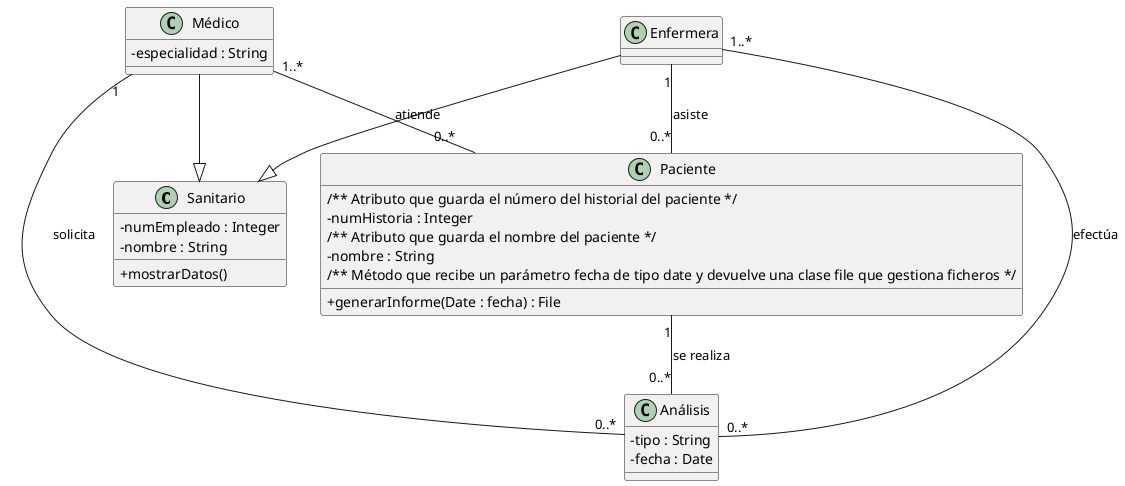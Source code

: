 @startuml

skinparam classAttributeIconSize 0

class Sanitario {
    - numEmpleado : Integer
    - nombre : String
    + mostrarDatos()
}

class Médico {
    - especialidad : String
}

class Enfermera {

}

class Paciente {
    /** Atributo que guarda el número del historial del paciente */
    - numHistoria : Integer
    /** Atributo que guarda el nombre del paciente */
    - nombre : String
    /** Método que recibe un parámetro fecha de tipo date y devuelve una clase file que gestiona ficheros */
    + generarInforme(Date : fecha) : File
}

class Análisis {
    - tipo : String
    - fecha : Date
}

Médico --|> Sanitario
Enfermera --|> Sanitario
Médico "1" -- "0..*" Análisis : "solicita"
Enfermera "1..*" -- "0..*" Análisis : "efectúa"
Paciente "1" -- "0..*" Análisis : "se realiza"
Médico "1..*" -- "0..*" Paciente : "atiende"
Enfermera "1" -- "0..*" Paciente : "asiste"

@enduml